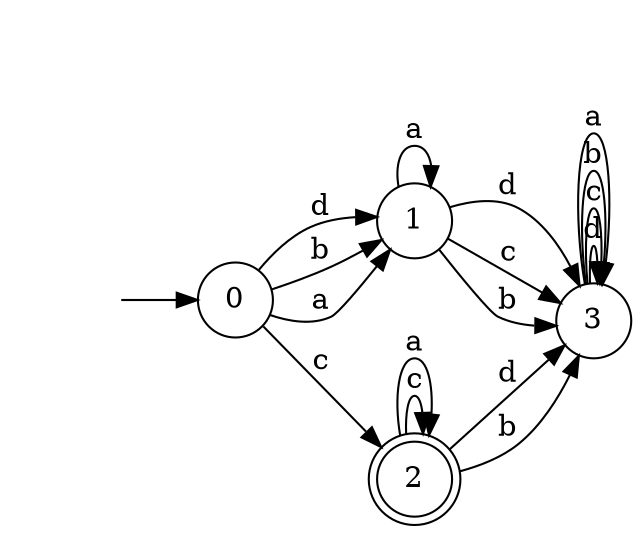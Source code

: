 digraph {
  rankdir=LR;
  0 [label="0", shape = circle];
  0 -> 1 [label="d"];
  0 -> 2 [label="c"];
  0 -> 1 [label="b"];
  0 -> 1 [label="a"];
  1 [label="1", shape = circle];
  1 -> 3 [label="d"];
  1 -> 3 [label="c"];
  1 -> 3 [label="b"];
  1 -> 1 [label="a"];
  2 [label="2", shape = doublecircle];
  2 -> 3 [label="d"];
  2 -> 2 [label="c"];
  2 -> 3 [label="b"];
  2 -> 2 [label="a"];
  3 [label="3", shape = circle];
  3 -> 3 [label="d"];
  3 -> 3 [label="c"];
  3 -> 3 [label="b"];
  3 -> 3 [label="a"];
  4 [label="", shape = plaintext];
  4 -> 0 [label=""];
}
